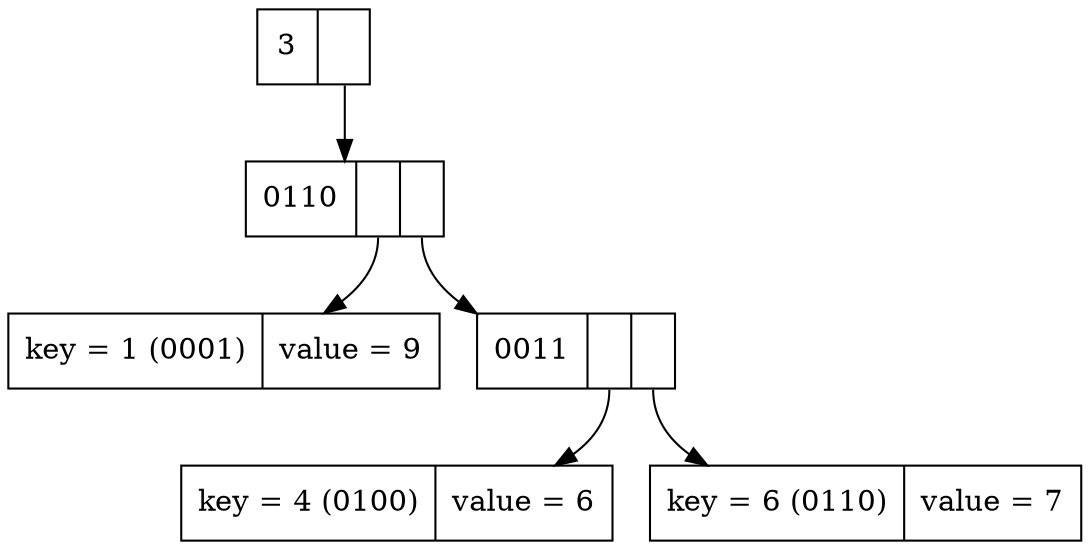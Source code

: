 digraph hamtcomprimido {
   root [
        label = "3 | <f0>"
        shape = "record"
   ]
   node0 [
        label = "0110 | <f0> | <f1>"
        shape = "record"
   ]
   node1 [
        label = "key = 1 (0001) | value = 9"
        shape = "record"
   ]
   node2 [
        label = "0011 | <f0> | <f1>" 
        shape = "record"
   ]
   node3 [
        label = "key = 4 (0100) | value = 6"
        shape = "record"
   ]
   node4 [
        label = "key = 6 (0110)  | value = 7"
        shape = "record"
   ]
   root:f0 -> node0;
   node0:f0 -> node1;
   node0:f1 -> node2;
   node2:f0 -> node3;
   node2:f1 -> node4;
}
